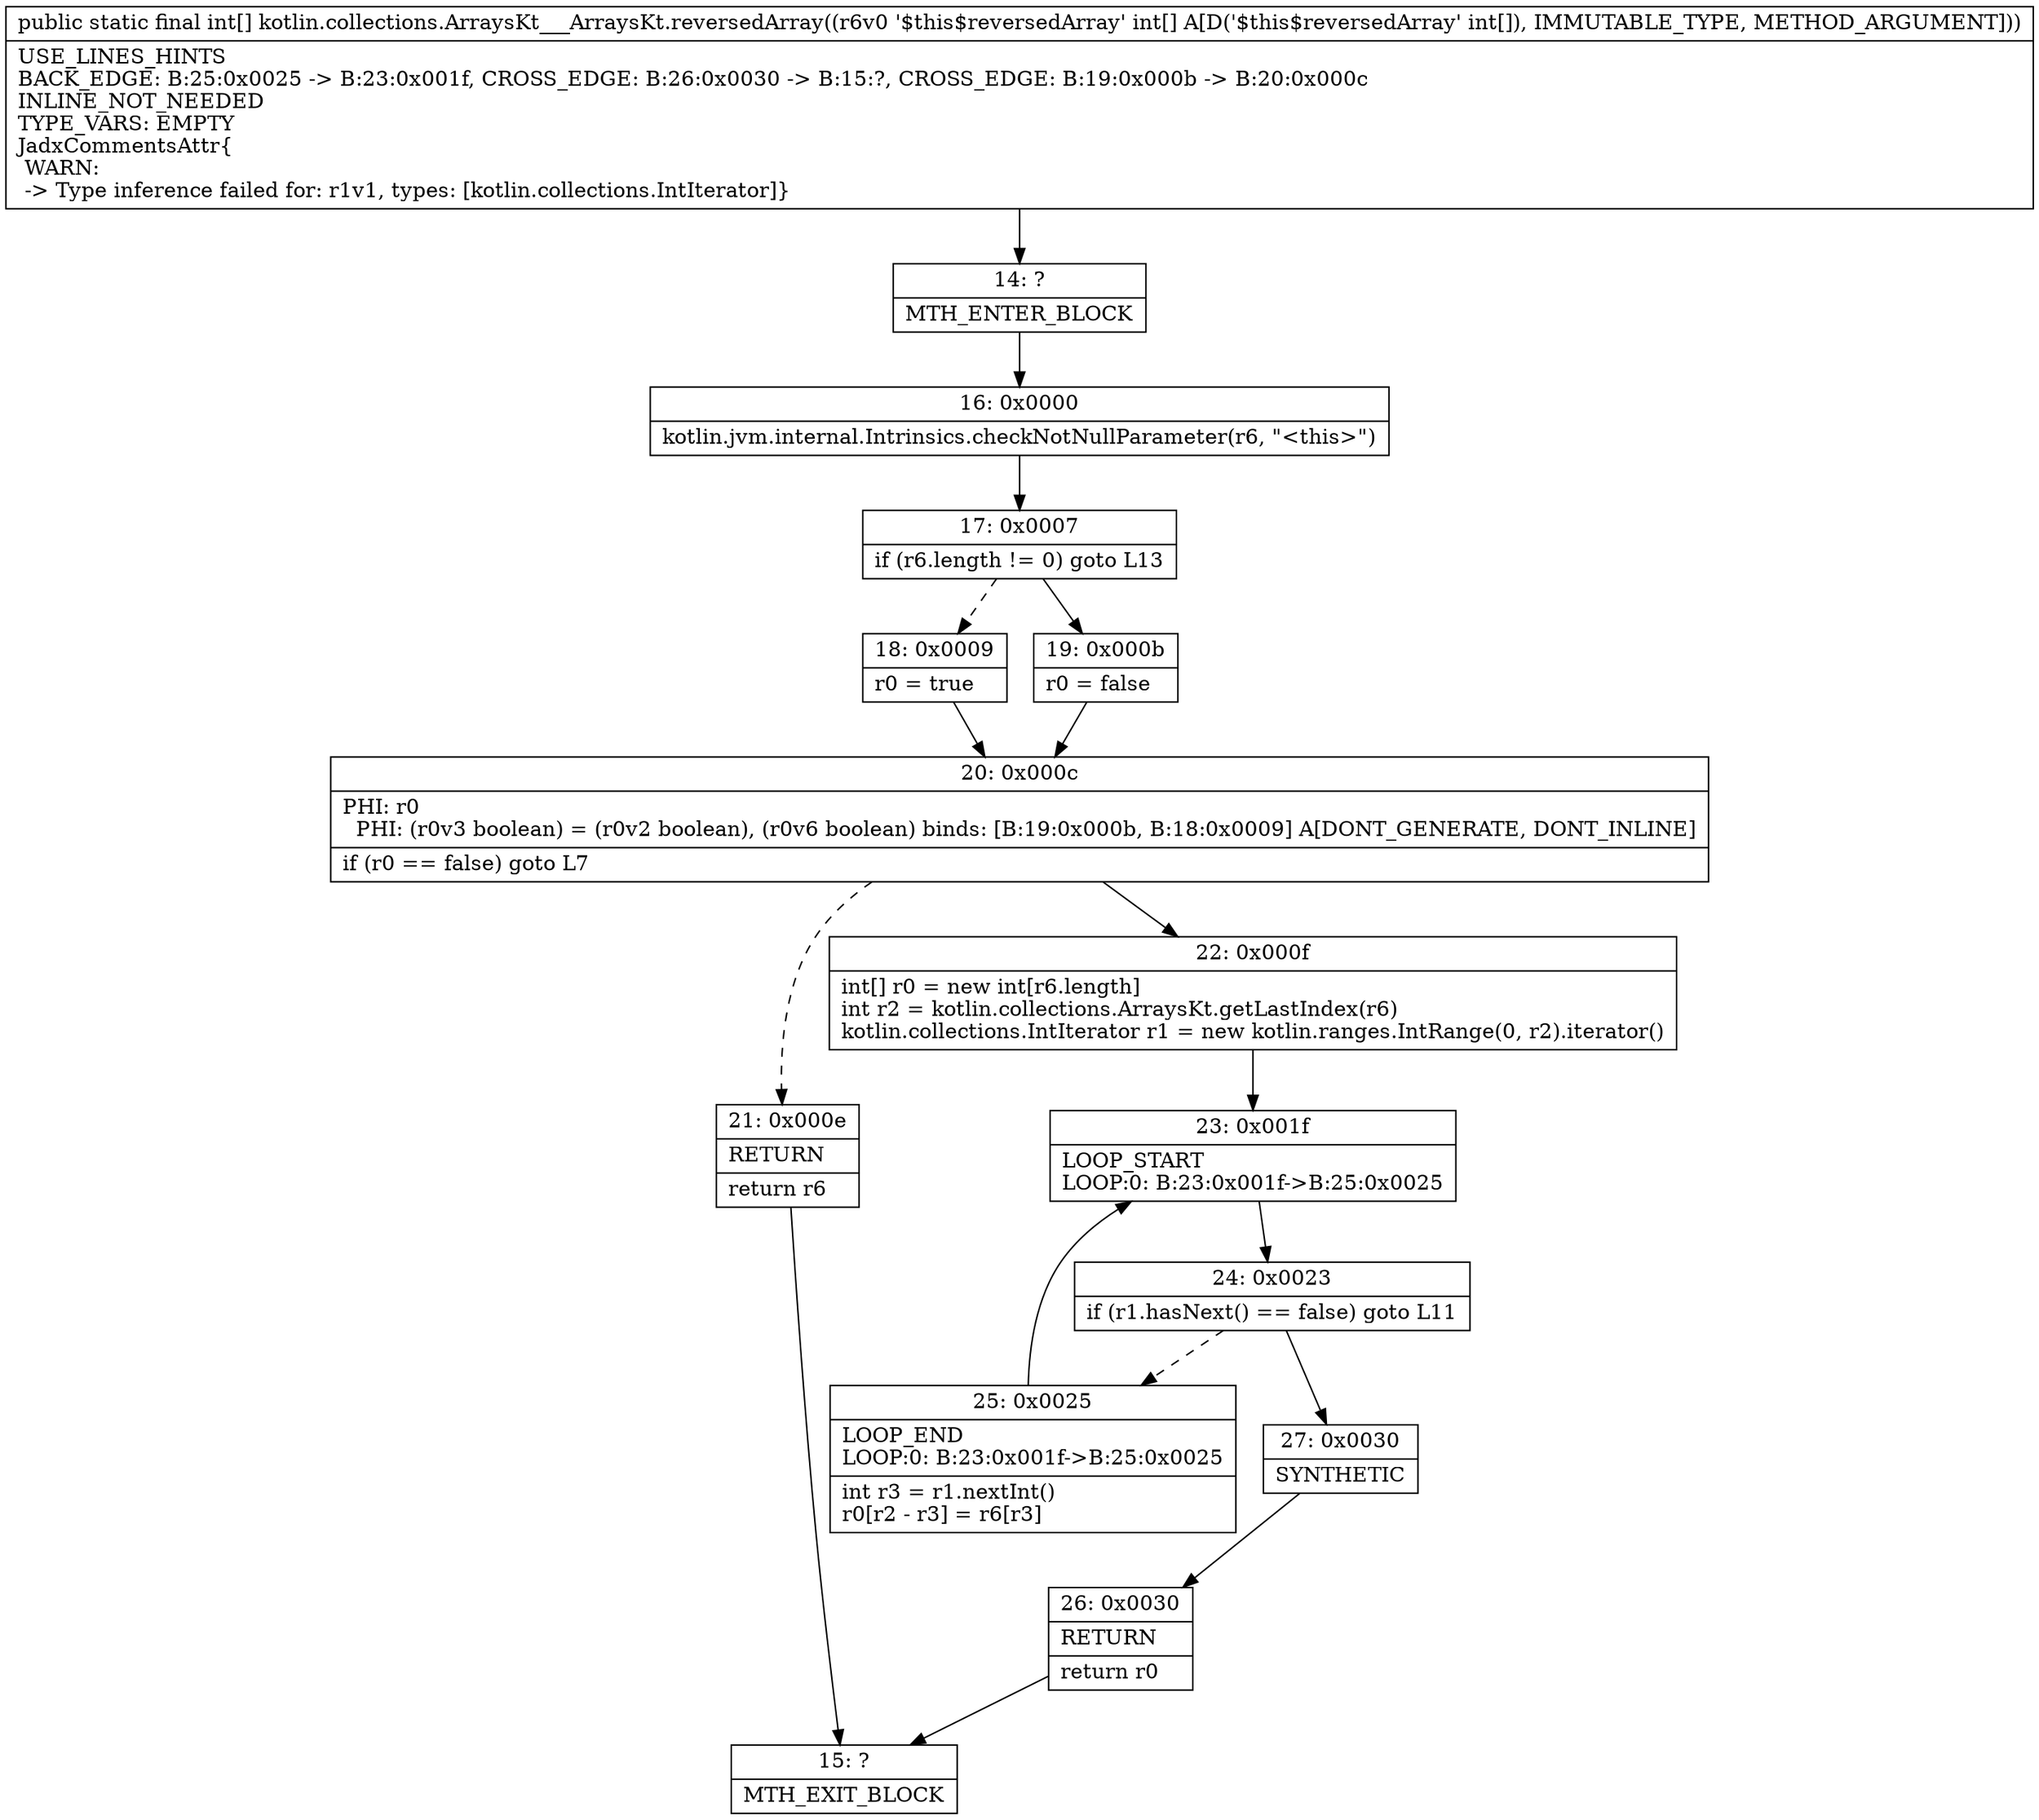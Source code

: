 digraph "CFG forkotlin.collections.ArraysKt___ArraysKt.reversedArray([I)[I" {
Node_14 [shape=record,label="{14\:\ ?|MTH_ENTER_BLOCK\l}"];
Node_16 [shape=record,label="{16\:\ 0x0000|kotlin.jvm.internal.Intrinsics.checkNotNullParameter(r6, \"\<this\>\")\l}"];
Node_17 [shape=record,label="{17\:\ 0x0007|if (r6.length != 0) goto L13\l}"];
Node_18 [shape=record,label="{18\:\ 0x0009|r0 = true\l}"];
Node_20 [shape=record,label="{20\:\ 0x000c|PHI: r0 \l  PHI: (r0v3 boolean) = (r0v2 boolean), (r0v6 boolean) binds: [B:19:0x000b, B:18:0x0009] A[DONT_GENERATE, DONT_INLINE]\l|if (r0 == false) goto L7\l}"];
Node_21 [shape=record,label="{21\:\ 0x000e|RETURN\l|return r6\l}"];
Node_15 [shape=record,label="{15\:\ ?|MTH_EXIT_BLOCK\l}"];
Node_22 [shape=record,label="{22\:\ 0x000f|int[] r0 = new int[r6.length]\lint r2 = kotlin.collections.ArraysKt.getLastIndex(r6)\lkotlin.collections.IntIterator r1 = new kotlin.ranges.IntRange(0, r2).iterator()\l}"];
Node_23 [shape=record,label="{23\:\ 0x001f|LOOP_START\lLOOP:0: B:23:0x001f\-\>B:25:0x0025\l}"];
Node_24 [shape=record,label="{24\:\ 0x0023|if (r1.hasNext() == false) goto L11\l}"];
Node_25 [shape=record,label="{25\:\ 0x0025|LOOP_END\lLOOP:0: B:23:0x001f\-\>B:25:0x0025\l|int r3 = r1.nextInt()\lr0[r2 \- r3] = r6[r3]\l}"];
Node_27 [shape=record,label="{27\:\ 0x0030|SYNTHETIC\l}"];
Node_26 [shape=record,label="{26\:\ 0x0030|RETURN\l|return r0\l}"];
Node_19 [shape=record,label="{19\:\ 0x000b|r0 = false\l}"];
MethodNode[shape=record,label="{public static final int[] kotlin.collections.ArraysKt___ArraysKt.reversedArray((r6v0 '$this$reversedArray' int[] A[D('$this$reversedArray' int[]), IMMUTABLE_TYPE, METHOD_ARGUMENT]))  | USE_LINES_HINTS\lBACK_EDGE: B:25:0x0025 \-\> B:23:0x001f, CROSS_EDGE: B:26:0x0030 \-\> B:15:?, CROSS_EDGE: B:19:0x000b \-\> B:20:0x000c\lINLINE_NOT_NEEDED\lTYPE_VARS: EMPTY\lJadxCommentsAttr\{\l WARN: \l \-\> Type inference failed for: r1v1, types: [kotlin.collections.IntIterator]\}\l}"];
MethodNode -> Node_14;Node_14 -> Node_16;
Node_16 -> Node_17;
Node_17 -> Node_18[style=dashed];
Node_17 -> Node_19;
Node_18 -> Node_20;
Node_20 -> Node_21[style=dashed];
Node_20 -> Node_22;
Node_21 -> Node_15;
Node_22 -> Node_23;
Node_23 -> Node_24;
Node_24 -> Node_25[style=dashed];
Node_24 -> Node_27;
Node_25 -> Node_23;
Node_27 -> Node_26;
Node_26 -> Node_15;
Node_19 -> Node_20;
}

